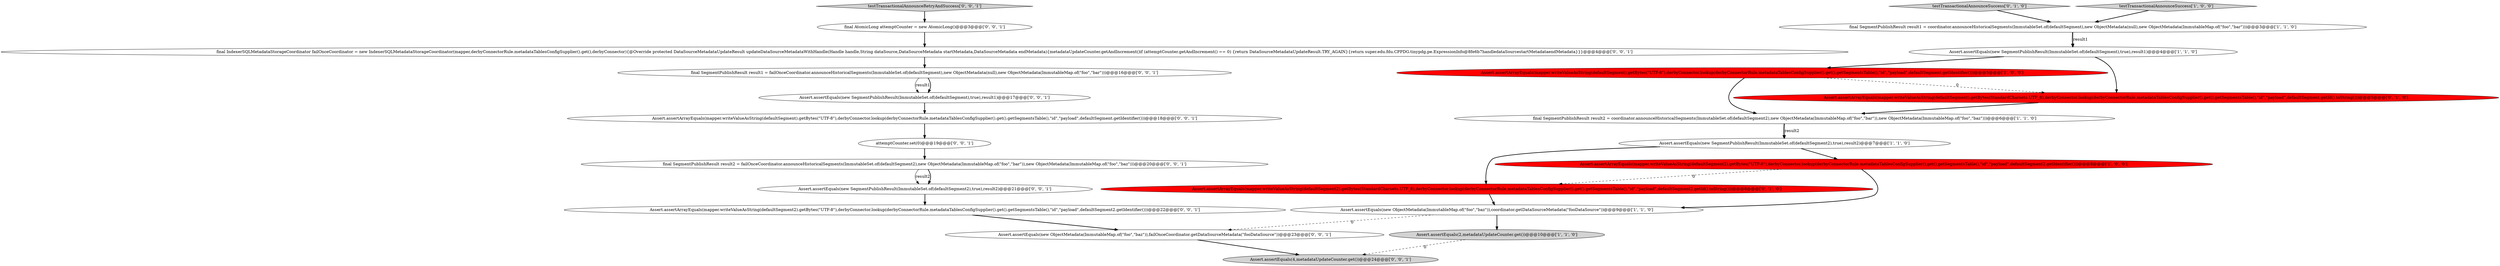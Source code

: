 digraph {
11 [style = filled, label = "Assert.assertArrayEquals(mapper.writeValueAsString(defaultSegment2).getBytes(StandardCharsets.UTF_8),derbyConnector.lookup(derbyConnectorRule.metadataTablesConfigSupplier().get().getSegmentsTable(),\"id\",\"payload\",defaultSegment2.getId().toString()))@@@8@@@['0', '1', '0']", fillcolor = red, shape = ellipse image = "AAA1AAABBB2BBB"];
0 [style = filled, label = "final SegmentPublishResult result2 = coordinator.announceHistoricalSegments(ImmutableSet.of(defaultSegment2),new ObjectMetadata(ImmutableMap.of(\"foo\",\"bar\")),new ObjectMetadata(ImmutableMap.of(\"foo\",\"baz\")))@@@6@@@['1', '1', '0']", fillcolor = white, shape = ellipse image = "AAA0AAABBB1BBB"];
1 [style = filled, label = "Assert.assertEquals(new ObjectMetadata(ImmutableMap.of(\"foo\",\"baz\")),coordinator.getDataSourceMetadata(\"fooDataSource\"))@@@9@@@['1', '1', '0']", fillcolor = white, shape = ellipse image = "AAA0AAABBB1BBB"];
19 [style = filled, label = "final SegmentPublishResult result2 = failOnceCoordinator.announceHistoricalSegments(ImmutableSet.of(defaultSegment2),new ObjectMetadata(ImmutableMap.of(\"foo\",\"bar\")),new ObjectMetadata(ImmutableMap.of(\"foo\",\"baz\")))@@@20@@@['0', '0', '1']", fillcolor = white, shape = ellipse image = "AAA0AAABBB3BBB"];
6 [style = filled, label = "Assert.assertArrayEquals(mapper.writeValueAsString(defaultSegment).getBytes(\"UTF-8\"),derbyConnector.lookup(derbyConnectorRule.metadataTablesConfigSupplier().get().getSegmentsTable(),\"id\",\"payload\",defaultSegment.getIdentifier()))@@@5@@@['1', '0', '0']", fillcolor = red, shape = ellipse image = "AAA1AAABBB1BBB"];
23 [style = filled, label = "Assert.assertEquals(new SegmentPublishResult(ImmutableSet.of(defaultSegment2),true),result2)@@@21@@@['0', '0', '1']", fillcolor = white, shape = ellipse image = "AAA0AAABBB3BBB"];
14 [style = filled, label = "final IndexerSQLMetadataStorageCoordinator failOnceCoordinator = new IndexerSQLMetadataStorageCoordinator(mapper,derbyConnectorRule.metadataTablesConfigSupplier().get(),derbyConnector){@Override protected DataSourceMetadataUpdateResult updateDataSourceMetadataWithHandle(Handle handle,String dataSource,DataSourceMetadata startMetadata,DataSourceMetadata endMetadata){metadataUpdateCounter.getAndIncrement()if (attemptCounter.getAndIncrement() == 0) {return DataSourceMetadataUpdateResult.TRY_AGAIN}{return super.edu.fdu.CPPDG.tinypdg.pe.ExpressionInfo@8fe6b7handledataSourcestartMetadataendMetadata}}}@@@4@@@['0', '0', '1']", fillcolor = white, shape = ellipse image = "AAA0AAABBB3BBB"];
21 [style = filled, label = "Assert.assertEquals(4,metadataUpdateCounter.get())@@@24@@@['0', '0', '1']", fillcolor = lightgray, shape = ellipse image = "AAA0AAABBB3BBB"];
4 [style = filled, label = "Assert.assertArrayEquals(mapper.writeValueAsString(defaultSegment2).getBytes(\"UTF-8\"),derbyConnector.lookup(derbyConnectorRule.metadataTablesConfigSupplier().get().getSegmentsTable(),\"id\",\"payload\",defaultSegment2.getIdentifier()))@@@8@@@['1', '0', '0']", fillcolor = red, shape = ellipse image = "AAA1AAABBB1BBB"];
22 [style = filled, label = "final AtomicLong attemptCounter = new AtomicLong()@@@3@@@['0', '0', '1']", fillcolor = white, shape = ellipse image = "AAA0AAABBB3BBB"];
9 [style = filled, label = "testTransactionalAnnounceSuccess['0', '1', '0']", fillcolor = lightgray, shape = diamond image = "AAA0AAABBB2BBB"];
20 [style = filled, label = "attemptCounter.set(0)@@@19@@@['0', '0', '1']", fillcolor = white, shape = ellipse image = "AAA0AAABBB3BBB"];
10 [style = filled, label = "Assert.assertArrayEquals(mapper.writeValueAsString(defaultSegment).getBytes(StandardCharsets.UTF_8),derbyConnector.lookup(derbyConnectorRule.metadataTablesConfigSupplier().get().getSegmentsTable(),\"id\",\"payload\",defaultSegment.getId().toString()))@@@5@@@['0', '1', '0']", fillcolor = red, shape = ellipse image = "AAA1AAABBB2BBB"];
17 [style = filled, label = "Assert.assertEquals(new SegmentPublishResult(ImmutableSet.of(defaultSegment),true),result1)@@@17@@@['0', '0', '1']", fillcolor = white, shape = ellipse image = "AAA0AAABBB3BBB"];
12 [style = filled, label = "Assert.assertArrayEquals(mapper.writeValueAsString(defaultSegment2).getBytes(\"UTF-8\"),derbyConnector.lookup(derbyConnectorRule.metadataTablesConfigSupplier().get().getSegmentsTable(),\"id\",\"payload\",defaultSegment2.getIdentifier()))@@@22@@@['0', '0', '1']", fillcolor = white, shape = ellipse image = "AAA0AAABBB3BBB"];
15 [style = filled, label = "testTransactionalAnnounceRetryAndSuccess['0', '0', '1']", fillcolor = lightgray, shape = diamond image = "AAA0AAABBB3BBB"];
2 [style = filled, label = "Assert.assertEquals(new SegmentPublishResult(ImmutableSet.of(defaultSegment2),true),result2)@@@7@@@['1', '1', '0']", fillcolor = white, shape = ellipse image = "AAA0AAABBB1BBB"];
18 [style = filled, label = "Assert.assertArrayEquals(mapper.writeValueAsString(defaultSegment).getBytes(\"UTF-8\"),derbyConnector.lookup(derbyConnectorRule.metadataTablesConfigSupplier().get().getSegmentsTable(),\"id\",\"payload\",defaultSegment.getIdentifier()))@@@18@@@['0', '0', '1']", fillcolor = white, shape = ellipse image = "AAA0AAABBB3BBB"];
13 [style = filled, label = "final SegmentPublishResult result1 = failOnceCoordinator.announceHistoricalSegments(ImmutableSet.of(defaultSegment),new ObjectMetadata(null),new ObjectMetadata(ImmutableMap.of(\"foo\",\"bar\")))@@@16@@@['0', '0', '1']", fillcolor = white, shape = ellipse image = "AAA0AAABBB3BBB"];
3 [style = filled, label = "Assert.assertEquals(new SegmentPublishResult(ImmutableSet.of(defaultSegment),true),result1)@@@4@@@['1', '1', '0']", fillcolor = white, shape = ellipse image = "AAA0AAABBB1BBB"];
5 [style = filled, label = "Assert.assertEquals(2,metadataUpdateCounter.get())@@@10@@@['1', '1', '0']", fillcolor = lightgray, shape = ellipse image = "AAA0AAABBB1BBB"];
16 [style = filled, label = "Assert.assertEquals(new ObjectMetadata(ImmutableMap.of(\"foo\",\"baz\")),failOnceCoordinator.getDataSourceMetadata(\"fooDataSource\"))@@@23@@@['0', '0', '1']", fillcolor = white, shape = ellipse image = "AAA0AAABBB3BBB"];
7 [style = filled, label = "testTransactionalAnnounceSuccess['1', '0', '0']", fillcolor = lightgray, shape = diamond image = "AAA0AAABBB1BBB"];
8 [style = filled, label = "final SegmentPublishResult result1 = coordinator.announceHistoricalSegments(ImmutableSet.of(defaultSegment),new ObjectMetadata(null),new ObjectMetadata(ImmutableMap.of(\"foo\",\"bar\")))@@@3@@@['1', '1', '0']", fillcolor = white, shape = ellipse image = "AAA0AAABBB1BBB"];
1->5 [style = bold, label=""];
19->23 [style = solid, label="result2"];
11->1 [style = bold, label=""];
13->17 [style = solid, label="result1"];
0->2 [style = bold, label=""];
8->3 [style = bold, label=""];
3->6 [style = bold, label=""];
6->0 [style = bold, label=""];
12->16 [style = bold, label=""];
7->8 [style = bold, label=""];
9->8 [style = bold, label=""];
2->4 [style = bold, label=""];
15->22 [style = bold, label=""];
6->10 [style = dashed, label="0"];
8->3 [style = solid, label="result1"];
3->10 [style = bold, label=""];
13->17 [style = bold, label=""];
18->20 [style = bold, label=""];
1->16 [style = dashed, label="0"];
16->21 [style = bold, label=""];
19->23 [style = bold, label=""];
10->0 [style = bold, label=""];
0->2 [style = solid, label="result2"];
5->21 [style = dashed, label="0"];
23->12 [style = bold, label=""];
4->1 [style = bold, label=""];
14->13 [style = bold, label=""];
4->11 [style = dashed, label="0"];
22->14 [style = bold, label=""];
20->19 [style = bold, label=""];
2->11 [style = bold, label=""];
17->18 [style = bold, label=""];
}
